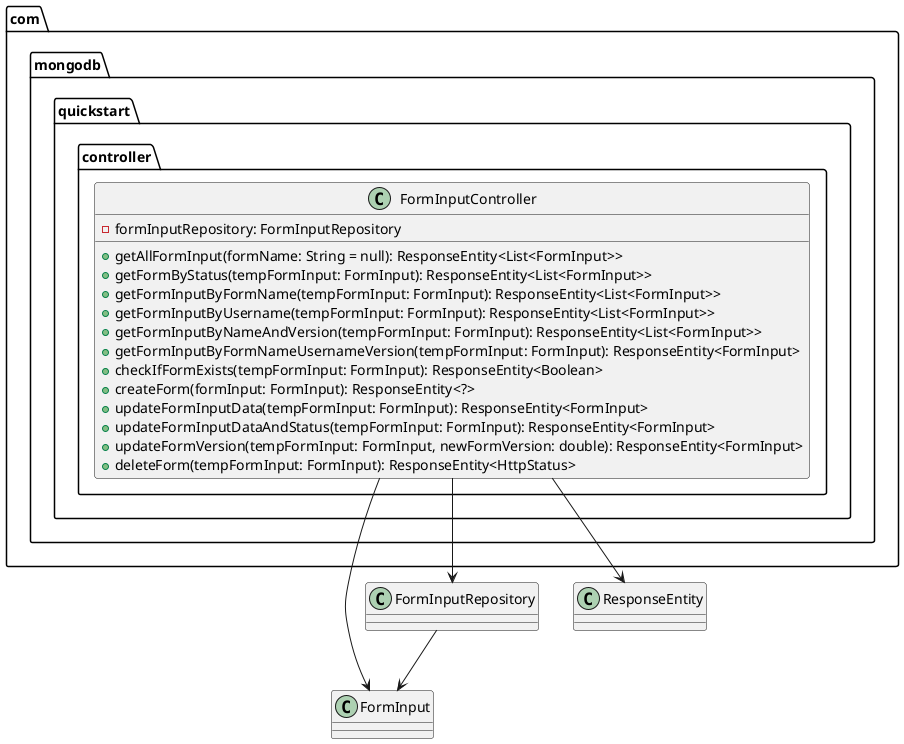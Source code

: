 @startuml

package com.mongodb.quickstart.controller {


class FormInputController {
- formInputRepository: FormInputRepository
+ getAllFormInput(formName: String = null): ResponseEntity<List<FormInput>>
+ getFormByStatus(tempFormInput: FormInput): ResponseEntity<List<FormInput>>
+ getFormInputByFormName(tempFormInput: FormInput): ResponseEntity<List<FormInput>>
+ getFormInputByUsername(tempFormInput: FormInput): ResponseEntity<List<FormInput>>
+ getFormInputByNameAndVersion(tempFormInput: FormInput): ResponseEntity<List<FormInput>>
+ getFormInputByFormNameUsernameVersion(tempFormInput: FormInput): ResponseEntity<FormInput>
+ checkIfFormExists(tempFormInput: FormInput): ResponseEntity<Boolean>
+ createForm(formInput: FormInput): ResponseEntity<?>
+ updateFormInputData(tempFormInput: FormInput): ResponseEntity<FormInput>
+ updateFormInputDataAndStatus(tempFormInput: FormInput): ResponseEntity<FormInput>
+ updateFormVersion(tempFormInput: FormInput, newFormVersion: double): ResponseEntity<FormInput>
+ deleteForm(tempFormInput: FormInput): ResponseEntity<HttpStatus>
}

}

FormInputController --> FormInput
FormInputController --> FormInputRepository
FormInputController --> ResponseEntity
FormInputRepository --> FormInput

@enduml